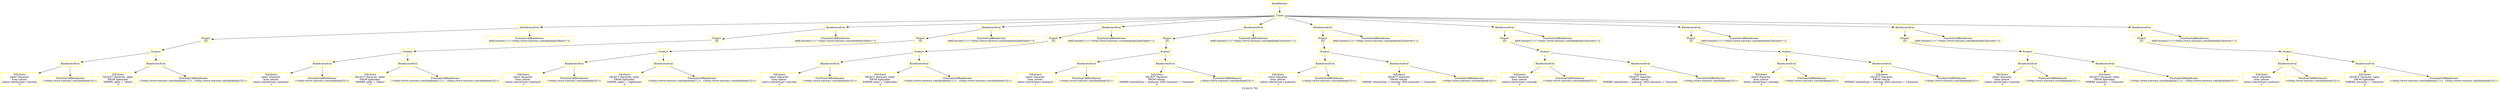 digraph  g{ graph[label = "23:44:31.762"]
node [shape=rectangle, color=black, fontcolor=black, style=bold] edge [color=black] 0 [label="HashDistinct", color = yellow] ; 
1 [label="Union", color = yellow] ; 
0 -> 1 ; 
2 [label="BindAccessEval", color = yellow] ; 
1 -> 2 ; 
3 [label="Project
[0]", color = yellow] ; 
2 -> 3 ; 
4 [label="Product", color = yellow] ; 
3 -> 4 ; 
5 [label="BindAccessEval", color = yellow] ; 
4 -> 5 ; 
6 [label="SQLQuery
select character 
from vehicle 
where vehicleType='starship'
3", color = yellow] ; 
5 -> 6 ; 
7 [label="FunctionCallBindAccess
(<https://www.starwars.com/databank/{0}>)", color = yellow] ; 
5 -> 7 ; 
8 [label="BindAccessEval", color = yellow] ; 
4 -> 8 ; 
9 [label="SQLQuery
SELECT character, saber 
FROM lightsaber 
WHERE saber = 'Object'
0", color = yellow] ; 
8 -> 9 ; 
10 [label="FunctionCallBindAccess
(<https://www.starwars.com/databank/{1}>, <https://www.starwars.com/databank/{0}>)", color = yellow] ; 
8 -> 10 ; 
11 [label="FunctionCallBindAccess
AddConstant{1=(\"<https://www.starwars.com/databank/Object>\")}", color = yellow] ; 
2 -> 11 ; 
13 [label="BindAccessEval", color = yellow] ; 
1 -> 13 ; 
14 [label="Project
[0]", color = yellow] ; 
13 -> 14 ; 
15 [label="Product", color = yellow] ; 
14 -> 15 ; 
16 [label="BindAccessEval", color = yellow] ; 
15 -> 16 ; 
17 [label="SQLQuery
select character 
from vehicle 
where vehicleType='podracer'
1", color = yellow] ; 
16 -> 17 ; 
18 [label="FunctionCallBindAccess
(<https://www.starwars.com/databank/{0}>)", color = yellow] ; 
16 -> 18 ; 
19 [label="BindAccessEval", color = yellow] ; 
15 -> 19 ; 
20 [label="SQLQuery
SELECT character, saber 
FROM lightsaber 
WHERE saber = 'Object'
0", color = yellow] ; 
19 -> 20 ; 
21 [label="FunctionCallBindAccess
(<https://www.starwars.com/databank/{1}>, <https://www.starwars.com/databank/{0}>)", color = yellow] ; 
19 -> 21 ; 
22 [label="FunctionCallBindAccess
AddConstant{1=(\"<https://www.starwars.com/databank/Object>\")}", color = yellow] ; 
13 -> 22 ; 
24 [label="BindAccessEval", color = yellow] ; 
1 -> 24 ; 
25 [label="Project
[0]", color = yellow] ; 
24 -> 25 ; 
26 [label="Product", color = yellow] ; 
25 -> 26 ; 
27 [label="BindAccessEval", color = yellow] ; 
26 -> 27 ; 
28 [label="SQLQuery
select character 
from vehicle 
where vehicleType='podracer'
1", color = yellow] ; 
27 -> 28 ; 
29 [label="FunctionCallBindAccess
(<https://www.starwars.com/databank/{0}>)", color = yellow] ; 
27 -> 29 ; 
30 [label="BindAccessEval", color = yellow] ; 
26 -> 30 ; 
31 [label="SQLQuery
SELECT character, saber 
FROM lightsaber 
WHERE saber = 'LightSaber'
0", color = yellow] ; 
30 -> 31 ; 
32 [label="FunctionCallBindAccess
(<https://www.starwars.com/databank/{1}>, <https://www.starwars.com/databank/{0}>)", color = yellow] ; 
30 -> 32 ; 
33 [label="FunctionCallBindAccess
AddConstant{1=(\"<https://www.starwars.com/databank/LightSaber>\")}", color = yellow] ; 
24 -> 33 ; 
35 [label="BindAccessEval", color = yellow] ; 
1 -> 35 ; 
36 [label="Project
[0]", color = yellow] ; 
35 -> 36 ; 
37 [label="Product", color = yellow] ; 
36 -> 37 ; 
38 [label="BindAccessEval", color = yellow] ; 
37 -> 38 ; 
39 [label="SQLQuery
select character 
from vehicle 
where vehicleType='starship'
3", color = yellow] ; 
38 -> 39 ; 
40 [label="FunctionCallBindAccess
(<https://www.starwars.com/databank/{0}>)", color = yellow] ; 
38 -> 40 ; 
41 [label="BindAccessEval", color = yellow] ; 
37 -> 41 ; 
42 [label="SQLQuery
SELECT character, saber 
FROM lightsaber 
WHERE saber = 'LightSaber'
0", color = yellow] ; 
41 -> 42 ; 
43 [label="FunctionCallBindAccess
(<https://www.starwars.com/databank/{1}>, <https://www.starwars.com/databank/{0}>)", color = yellow] ; 
41 -> 43 ; 
44 [label="FunctionCallBindAccess
AddConstant{1=(\"<https://www.starwars.com/databank/LightSaber>\")}", color = yellow] ; 
35 -> 44 ; 
46 [label="BindAccessEval", color = yellow] ; 
1 -> 46 ; 
47 [label="Project
[0]", color = yellow] ; 
46 -> 47 ; 
48 [label="Product", color = yellow] ; 
47 -> 48 ; 
49 [label="BindAccessEval", color = yellow] ; 
48 -> 49 ; 
50 [label="SQLQuery
select character 
from vehicle 
where vehicleType='podracer'
1", color = yellow] ; 
49 -> 50 ; 
51 [label="FunctionCallBindAccess
(<https://www.starwars.com/databank/{0}>)", color = yellow] ; 
49 -> 51 ; 
52 [label="BindAccessEval", color = yellow] ; 
48 -> 52 ; 
53 [label="SQLQuery
SELECT character 
FROM vehicle 
WHERE vehicleType = 'podracer' AND character = 'Character'
0", color = yellow] ; 
52 -> 53 ; 
54 [label="FunctionCallBindAccess
(<https://www.starwars.com/databank/{0}>)", color = yellow] ; 
52 -> 54 ; 
55 [label="FunctionCallBindAccess
AddConstant{1=(\"<https://www.starwars.com/databank/Character>\")}", color = yellow] ; 
46 -> 55 ; 
57 [label="BindAccessEval", color = yellow] ; 
1 -> 57 ; 
58 [label="Project
[0]", color = yellow] ; 
57 -> 58 ; 
59 [label="Product", color = yellow] ; 
58 -> 59 ; 
60 [label="BindAccessEval", color = yellow] ; 
59 -> 60 ; 
61 [label="SQLQuery
select character 
from vehicle 
where vehicleType='podracer'
1", color = yellow] ; 
60 -> 61 ; 
62 [label="FunctionCallBindAccess
(<https://www.starwars.com/databank/{0}>)", color = yellow] ; 
60 -> 62 ; 
63 [label="BindAccessEval", color = yellow] ; 
59 -> 63 ; 
64 [label="SQLQuery
SELECT character 
FROM vehicle 
WHERE vehicleType = 'starship' AND character = 'Character'
0", color = yellow] ; 
63 -> 64 ; 
65 [label="FunctionCallBindAccess
(<https://www.starwars.com/databank/{0}>)", color = yellow] ; 
63 -> 65 ; 
66 [label="FunctionCallBindAccess
AddConstant{1=(\"<https://www.starwars.com/databank/Character>\")}", color = yellow] ; 
57 -> 66 ; 
68 [label="BindAccessEval", color = yellow] ; 
1 -> 68 ; 
69 [label="Project
[0]", color = yellow] ; 
68 -> 69 ; 
70 [label="Product", color = yellow] ; 
69 -> 70 ; 
71 [label="BindAccessEval", color = yellow] ; 
70 -> 71 ; 
72 [label="SQLQuery
select character 
from vehicle 
where vehicleType='starship'
3", color = yellow] ; 
71 -> 72 ; 
73 [label="FunctionCallBindAccess
(<https://www.starwars.com/databank/{0}>)", color = yellow] ; 
71 -> 73 ; 
74 [label="BindAccessEval", color = yellow] ; 
70 -> 74 ; 
75 [label="SQLQuery
SELECT character 
FROM vehicle 
WHERE vehicleType = 'podracer' AND character = 'Character'
0", color = yellow] ; 
74 -> 75 ; 
76 [label="FunctionCallBindAccess
(<https://www.starwars.com/databank/{0}>)", color = yellow] ; 
74 -> 76 ; 
77 [label="FunctionCallBindAccess
AddConstant{1=(\"<https://www.starwars.com/databank/Character>\")}", color = yellow] ; 
68 -> 77 ; 
79 [label="BindAccessEval", color = yellow] ; 
1 -> 79 ; 
80 [label="Project
[0]", color = yellow] ; 
79 -> 80 ; 
81 [label="Product", color = yellow] ; 
80 -> 81 ; 
82 [label="BindAccessEval", color = yellow] ; 
81 -> 82 ; 
83 [label="SQLQuery
select character 
from vehicle 
where vehicleType='starship'
3", color = yellow] ; 
82 -> 83 ; 
84 [label="FunctionCallBindAccess
(<https://www.starwars.com/databank/{0}>)", color = yellow] ; 
82 -> 84 ; 
85 [label="BindAccessEval", color = yellow] ; 
81 -> 85 ; 
86 [label="SQLQuery
SELECT character 
FROM vehicle 
WHERE vehicleType = 'starship' AND character = 'Character'
0", color = yellow] ; 
85 -> 86 ; 
87 [label="FunctionCallBindAccess
(<https://www.starwars.com/databank/{0}>)", color = yellow] ; 
85 -> 87 ; 
88 [label="FunctionCallBindAccess
AddConstant{1=(\"<https://www.starwars.com/databank/Character>\")}", color = yellow] ; 
79 -> 88 ; 
90 [label="BindAccessEval", color = yellow] ; 
1 -> 90 ; 
91 [label="Project
[0]", color = yellow] ; 
90 -> 91 ; 
92 [label="Product", color = yellow] ; 
91 -> 92 ; 
93 [label="BindAccessEval", color = yellow] ; 
92 -> 93 ; 
94 [label="SQLQuery
select character 
from vehicle 
where vehicleType='starship'
3", color = yellow] ; 
93 -> 94 ; 
95 [label="FunctionCallBindAccess
(<https://www.starwars.com/databank/{0}>)", color = yellow] ; 
93 -> 95 ; 
96 [label="BindAccessEval", color = yellow] ; 
92 -> 96 ; 
97 [label="SQLQuery
SELECT character, saber 
FROM lightsaber 
WHERE character = 'Character'
0", color = yellow] ; 
96 -> 97 ; 
98 [label="FunctionCallBindAccess
(<https://www.starwars.com/databank/{1}>, <https://www.starwars.com/databank/{0}>)", color = yellow] ; 
96 -> 98 ; 
99 [label="FunctionCallBindAccess
AddConstant{1=(\"<https://www.starwars.com/databank/Character>\")}", color = yellow] ; 
90 -> 99 ; 
101 [label="BindAccessEval", color = yellow] ; 
1 -> 101 ; 
102 [label="Project
[0]", color = yellow] ; 
101 -> 102 ; 
103 [label="Product", color = yellow] ; 
102 -> 103 ; 
104 [label="BindAccessEval", color = yellow] ; 
103 -> 104 ; 
105 [label="SQLQuery
select character 
from vehicle 
where vehicleType='podracer'
1", color = yellow] ; 
104 -> 105 ; 
106 [label="FunctionCallBindAccess
(<https://www.starwars.com/databank/{0}>)", color = yellow] ; 
104 -> 106 ; 
107 [label="BindAccessEval", color = yellow] ; 
103 -> 107 ; 
108 [label="SQLQuery
SELECT character, saber 
FROM lightsaber 
WHERE character = 'Character'
0", color = yellow] ; 
107 -> 108 ; 
109 [label="FunctionCallBindAccess
(<https://www.starwars.com/databank/{1}>, <https://www.starwars.com/databank/{0}>)", color = yellow] ; 
107 -> 109 ; 
110 [label="FunctionCallBindAccess
AddConstant{1=(\"<https://www.starwars.com/databank/Character>\")}", color = yellow] ; 
101 -> 110 ; 
}

